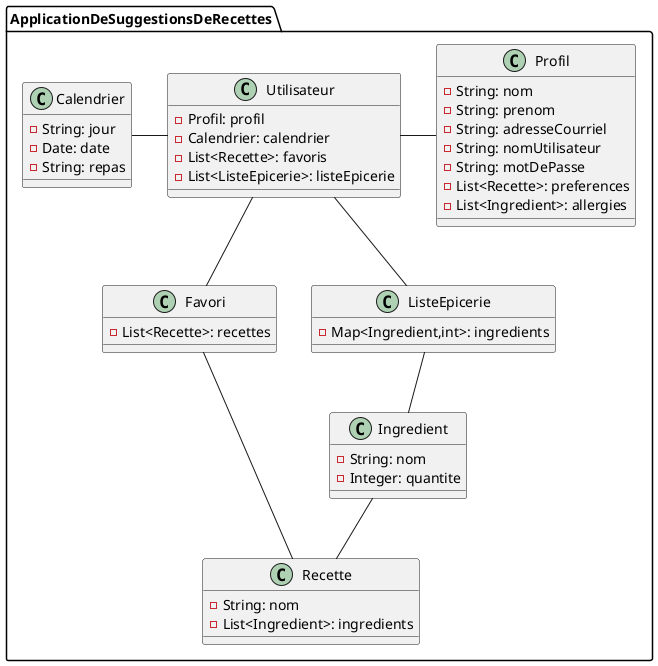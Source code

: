 @startuml
'https://plantuml.com/class-diagram

package ApplicationDeSuggestionsDeRecettes{

       class Utilisateur{
            -Profil: profil
            -Calendrier: calendrier
            - List<Recette>: favoris
            - List<ListeEpicerie>: listeEpicerie
       }

       class Calendrier{
            -String: jour
            -Date: date
            -String: repas
       }

       class Profil{
            - String: nom
            - String: prenom
            - String: adresseCourriel
            - String: nomUtilisateur
            - String: motDePasse
            - List<Recette>: preferences
            - List<Ingredient>: allergies
       }

       class Ingredient{
            - String: nom
            - Integer: quantite
       }

       class Recette{
            - String: nom
            - List<Ingredient>: ingredients
       }

       class ListeEpicerie{
            -Map<Ingredient,int>: ingredients
       }

       class Favori{
            -List<Recette>: recettes
       }

       Favori -- Recette
       ListeEpicerie -- Ingredient
       ListeEpicerie -up- Utilisateur
       Utilisateur -left- Calendrier
       Utilisateur -right- Favori
       Utilisateur -right- Profil
       Ingredient -- Recette
}

@enduml